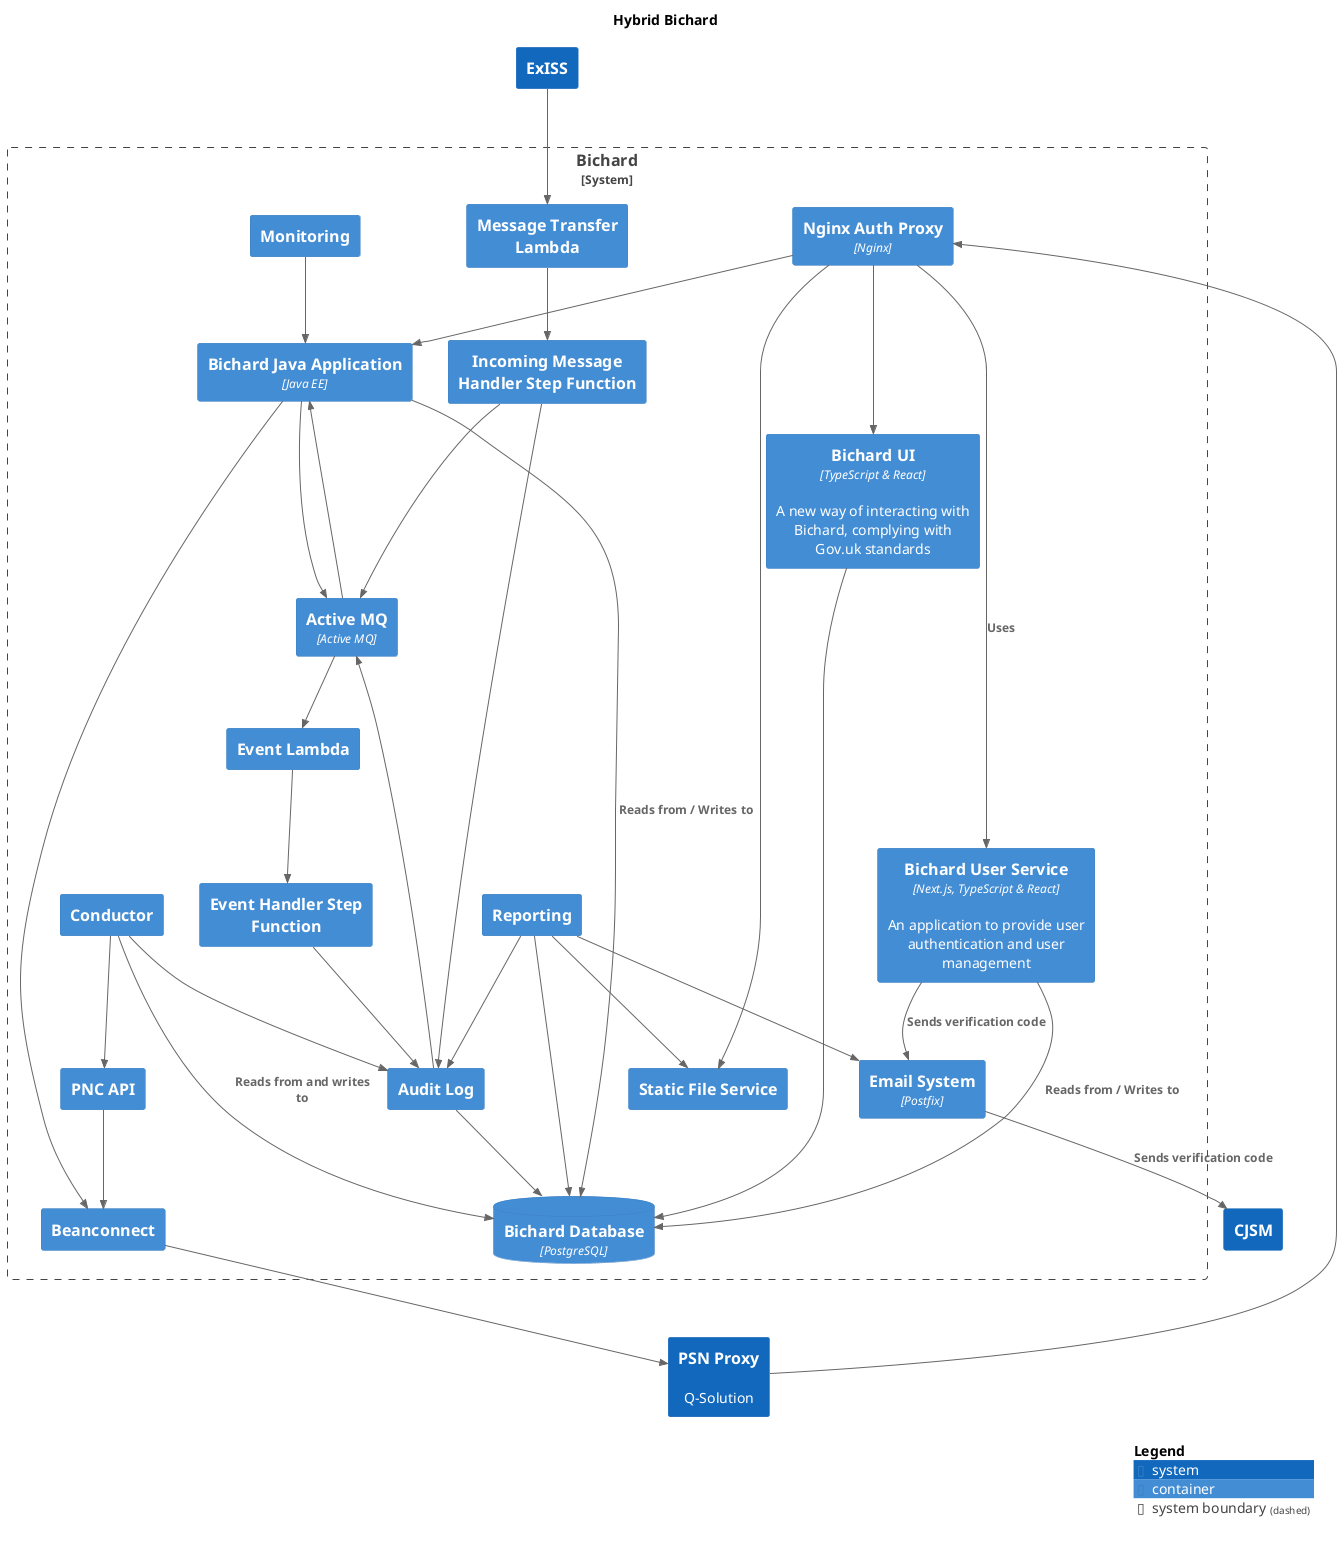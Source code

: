 @startuml
set separator none
title Hybrid Bichard

top to bottom direction

!include <C4/C4>
!include <C4/C4_Context>
!include <C4/C4_Container>

System(CJSM, "CJSM", $descr="", $tags="", $link="")
System(PSNProxy, "PSN Proxy", $descr="Q-Solution", $tags="", $link="")
System(ExISS, "ExISS", $descr="", $tags="", $link="")

System_Boundary("Bichard_boundary", "Bichard", $tags="") {
  Container(Bichard.Beanconnect, "Beanconnect", $techn="", $descr="", $tags="", $link="")
  Container(Bichard.MessageTransferLambda, "Message Transfer Lambda", $techn="", $descr="", $tags="", $link="")
  Container(Bichard.IncomingMessageHandlerStepFunction, "Incoming Message Handler Step Function", $techn="", $descr="", $tags="", $link="")
  Container(Bichard.EventLambda, "Event Lambda", $techn="", $descr="", $tags="", $link="")
  Container(Bichard.EventHandlerStepFunction, "Event Handler Step Function", $techn="", $descr="", $tags="", $link="")
  Container(Bichard.ActiveMQ, "Active MQ", $techn="Active MQ", $descr="", $tags="", $link="")
  Container(Bichard.NginxAuthProxy, "Nginx Auth Proxy", $techn="Nginx", $descr="", $tags="", $link="")
  ContainerDb(Bichard.BichardDatabase, "Bichard Database", $techn="PostgreSQL", $descr="", $tags="", $link="")
  Container(Bichard.EmailSystem, "Email System", $techn="Postfix", $descr="", $tags="", $link="")
  Container(Bichard.BichardJavaApplication, "Bichard Java Application", $techn="Java EE", $descr="", $tags="", $link="")
  Container(Bichard.BichardUserService, "Bichard User Service", $techn="Next.js, TypeScript & React", $descr="An application to provide user authentication and user management", $tags="", $link="")
  Container(Bichard.AuditLog, "Audit Log", $techn="", $descr="", $tags="", $link="")
  Container(Bichard.StaticFileService, "Static File Service", $techn="", $descr="", $tags="", $link="")
  Container(Bichard.Reporting, "Reporting", $techn="", $descr="", $tags="", $link="")
  Container(Bichard.Monitoring, "Monitoring", $techn="", $descr="", $tags="", $link="")
  Container(Bichard.PNCAPI, "PNC API", $techn="", $descr="", $tags="", $link="")
  Container(Bichard.BichardUI, "Bichard UI", $techn="TypeScript & React", $descr="A new way of interacting with Bichard, complying with Gov.uk standards", $tags="", $link="")
  Container(Bichard.Conductor, "Conductor", $techn="", $descr="", $tags="", $link="")
}

Rel_D(Bichard.AuditLog, Bichard.BichardDatabase, "", $techn="", $tags="", $link="")
Rel_D(Bichard.AuditLog, Bichard.ActiveMQ, "", $techn="", $tags="", $link="")
Rel_D(Bichard.Reporting, Bichard.AuditLog, "", $techn="", $tags="", $link="")
Rel_D(Bichard.Reporting, Bichard.StaticFileService, "", $techn="", $tags="", $link="")
Rel_D(Bichard.Reporting, Bichard.EmailSystem, "", $techn="", $tags="", $link="")
Rel_D(Bichard.Reporting, Bichard.BichardDatabase, "", $techn="", $tags="", $link="")
Rel_D(Bichard.Monitoring, Bichard.BichardJavaApplication, "", $techn="", $tags="", $link="")
Rel_D(Bichard.NginxAuthProxy, Bichard.BichardUI, "", $techn="", $tags="", $link="")
Rel_D(Bichard.BichardUI, Bichard.BichardDatabase, "", $techn="", $tags="", $link="")
Rel_D(Bichard.Conductor, Bichard.AuditLog, "", $techn="", $tags="", $link="")
Rel_D(Bichard.Conductor, Bichard.BichardDatabase, "Reads from and writes to", $techn="", $tags="", $link="")
Rel_D(Bichard.Conductor, Bichard.PNCAPI, "", $techn="", $tags="", $link="")
Rel_D(Bichard.PNCAPI, Bichard.Beanconnect, "", $techn="", $tags="", $link="")
Rel_D(Bichard.BichardJavaApplication, Bichard.Beanconnect, "", $techn="", $tags="", $link="")
Rel_D(Bichard.Beanconnect, PSNProxy, "", $techn="", $tags="", $link="")
Rel_D(PSNProxy, Bichard.NginxAuthProxy, "", $techn="", $tags="", $link="")
Rel_D(Bichard.EmailSystem, CJSM, "Sends verification code", $techn="", $tags="", $link="")
Rel_D(Bichard.BichardUserService, Bichard.EmailSystem, "Sends verification code", $techn="", $tags="", $link="")
Rel_D(Bichard.NginxAuthProxy, Bichard.BichardJavaApplication, "", $techn="", $tags="", $link="")
Rel_D(Bichard.NginxAuthProxy, Bichard.BichardUserService, "Uses", $techn="", $tags="", $link="")
Rel_D(Bichard.NginxAuthProxy, Bichard.StaticFileService, "", $techn="", $tags="", $link="")
Rel_D(Bichard.BichardUserService, Bichard.BichardDatabase, "Reads from / Writes to", $techn="", $tags="", $link="")
Rel_D(Bichard.BichardJavaApplication, Bichard.BichardDatabase, "Reads from / Writes to", $techn="", $tags="", $link="")
Rel_D(ExISS, Bichard.MessageTransferLambda, "", $techn="", $tags="", $link="")
Rel_D(Bichard.MessageTransferLambda, Bichard.IncomingMessageHandlerStepFunction, "", $techn="", $tags="", $link="")
Rel_D(Bichard.IncomingMessageHandlerStepFunction, Bichard.AuditLog, "", $techn="", $tags="", $link="")
Rel_D(Bichard.IncomingMessageHandlerStepFunction, Bichard.ActiveMQ, "", $techn="", $tags="", $link="")
Rel_D(Bichard.ActiveMQ, Bichard.EventLambda, "", $techn="", $tags="", $link="")
Rel_D(Bichard.EventLambda, Bichard.EventHandlerStepFunction, "", $techn="", $tags="", $link="")
Rel_D(Bichard.EventHandlerStepFunction, Bichard.AuditLog, "", $techn="", $tags="", $link="")
Rel_D(Bichard.ActiveMQ, Bichard.BichardJavaApplication, "", $techn="", $tags="", $link="")
Rel_D(Bichard.BichardJavaApplication, Bichard.ActiveMQ, "", $techn="", $tags="", $link="")

SHOW_LEGEND(true)
@enduml
